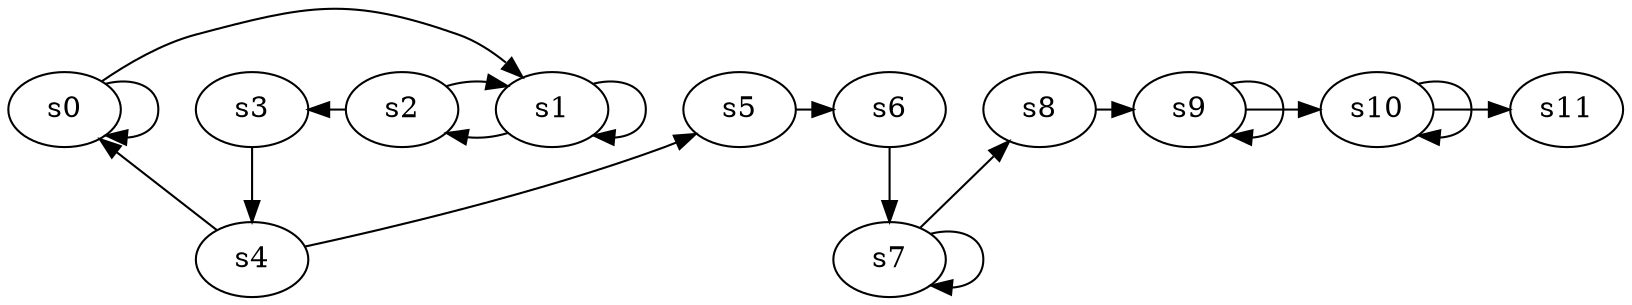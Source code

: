 digraph game_0131_chain_12 {
    s0 [name="s0", player=0, target=1];
    s1 [name="s1", player=1];
    s2 [name="s2", player=0, target=1];
    s3 [name="s3", player=1];
    s4 [name="s4", player=0, target=1];
    s5 [name="s5", player=1, target=1];
    s6 [name="s6", player=0, target=1];
    s7 [name="s7", player=1, target=1];
    s8 [name="s8", player=0];
    s9 [name="s9", player=1, target=1];
    s10 [name="s10", player=0];
    s11 [name="s11", player=1, target=1];

    s0 -> s1 [constraint="time % 3 == 1"];
    s1 -> s2 [constraint="time == 19"];
    s2 -> s3 [constraint="time == 4 || time == 18"];
    s3 -> s4;
    s4 -> s5 [constraint="time == 3 || time == 11 || time == 17 || time == 19"];
    s5 -> s6 [constraint="time == 2 || time == 10 || time == 11 || time == 13 || time == 15"];
    s6 -> s7;
    s7 -> s8 [constraint="time == 2 || time == 5 || time == 14 || time == 17"];
    s8 -> s9 [constraint="time % 3 == 1"];
    s9 -> s10 [constraint="time == 3 || time == 5 || time == 7 || time == 8 || time == 12"];
    s10 -> s11 [constraint="time % 5 == 0"];
    s0 -> s0 [constraint="time % 3 == 0"];
    s1 -> s1 [constraint="time % 4 == 0"];
    s2 -> s1 [constraint="!(time % 3 == 0)"];
    s4 -> s0 [constraint="!(time % 3 == 0)"];
    s7 -> s7 [constraint="time % 3 == 0"];
    s9 -> s9 [constraint="time % 4 == 0"];
    s10 -> s10 [constraint="time % 2 == 0"];
}
